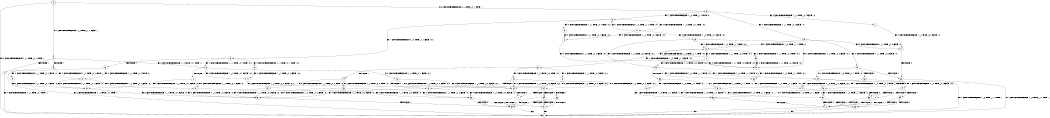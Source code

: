 digraph BCG {
size = "7, 10.5";
center = TRUE;
node [shape = circle];
0 [peripheries = 2];
0 -> 1 [label = "EX !0 !ATOMIC_EXCH_BRANCH (1, +1, TRUE, +0, 1, TRUE) !::"];
0 -> 2 [label = "EX !1 !ATOMIC_EXCH_BRANCH (1, +0, TRUE, +1, 1, FALSE) !::"];
0 -> 3 [label = "EX !0 !ATOMIC_EXCH_BRANCH (1, +1, TRUE, +0, 1, TRUE) !::"];
2 -> 4 [label = "TERMINATE !1"];
2 -> 5 [label = "TERMINATE !1"];
2 -> 6 [label = "EX !0 !ATOMIC_EXCH_BRANCH (1, +1, TRUE, +0, 1, TRUE) !:1:"];
3 -> 7 [label = "EX !0 !ATOMIC_EXCH_BRANCH (1, +1, TRUE, +0, 1, FALSE) !:0:"];
3 -> 8 [label = "EX !1 !ATOMIC_EXCH_BRANCH (1, +0, TRUE, +1, 1, TRUE) !:0:"];
3 -> 9 [label = "EX !0 !ATOMIC_EXCH_BRANCH (1, +1, TRUE, +0, 1, FALSE) !:0:"];
4 -> 1 [label = "EX !0 !ATOMIC_EXCH_BRANCH (1, +1, TRUE, +0, 1, TRUE) !::"];
5 -> 1 [label = "EX !0 !ATOMIC_EXCH_BRANCH (1, +1, TRUE, +0, 1, TRUE) !::"];
5 -> 10 [label = "EX !0 !ATOMIC_EXCH_BRANCH (1, +1, TRUE, +0, 1, TRUE) !::"];
6 -> 11 [label = "EX !0 !ATOMIC_EXCH_BRANCH (1, +1, TRUE, +0, 1, FALSE) !:0:1:"];
6 -> 12 [label = "TERMINATE !1"];
6 -> 13 [label = "EX !0 !ATOMIC_EXCH_BRANCH (1, +1, TRUE, +0, 1, FALSE) !:0:1:"];
7 -> 14 [label = "EX !0 !ATOMIC_EXCH_BRANCH (1, +1, TRUE, +0, 2, FALSE) !:0:"];
8 -> 15 [label = "EX !0 !ATOMIC_EXCH_BRANCH (1, +1, TRUE, +0, 1, TRUE) !:0:1:"];
8 -> 16 [label = "EX !1 !ATOMIC_EXCH_BRANCH (1, +0, TRUE, +1, 1, FALSE) !:0:1:"];
8 -> 17 [label = "EX !0 !ATOMIC_EXCH_BRANCH (1, +1, TRUE, +0, 1, TRUE) !:0:1:"];
9 -> 14 [label = "EX !0 !ATOMIC_EXCH_BRANCH (1, +1, TRUE, +0, 2, FALSE) !:0:"];
9 -> 18 [label = "EX !1 !ATOMIC_EXCH_BRANCH (1, +0, TRUE, +1, 1, TRUE) !:0:"];
9 -> 19 [label = "EX !0 !ATOMIC_EXCH_BRANCH (1, +1, TRUE, +0, 2, FALSE) !:0:"];
10 -> 20 [label = "EX !0 !ATOMIC_EXCH_BRANCH (1, +1, TRUE, +0, 1, FALSE) !:0:"];
10 -> 21 [label = "EX !0 !ATOMIC_EXCH_BRANCH (1, +1, TRUE, +0, 1, FALSE) !:0:"];
11 -> 22 [label = "EX !0 !ATOMIC_EXCH_BRANCH (1, +1, TRUE, +0, 2, FALSE) !:0:1:"];
12 -> 20 [label = "EX !0 !ATOMIC_EXCH_BRANCH (1, +1, TRUE, +0, 1, FALSE) !:0:"];
12 -> 21 [label = "EX !0 !ATOMIC_EXCH_BRANCH (1, +1, TRUE, +0, 1, FALSE) !:0:"];
13 -> 22 [label = "EX !0 !ATOMIC_EXCH_BRANCH (1, +1, TRUE, +0, 2, FALSE) !:0:1:"];
13 -> 23 [label = "TERMINATE !1"];
13 -> 24 [label = "EX !0 !ATOMIC_EXCH_BRANCH (1, +1, TRUE, +0, 2, FALSE) !:0:1:"];
14 -> 25 [label = "TERMINATE !0"];
15 -> 26 [label = "EX !0 !ATOMIC_EXCH_BRANCH (1, +1, TRUE, +0, 1, FALSE) !:0:1:"];
16 -> 27 [label = "EX !0 !ATOMIC_EXCH_BRANCH (1, +1, TRUE, +0, 1, TRUE) !:0:1:"];
16 -> 28 [label = "TERMINATE !1"];
16 -> 6 [label = "EX !0 !ATOMIC_EXCH_BRANCH (1, +1, TRUE, +0, 1, TRUE) !:0:1:"];
17 -> 26 [label = "EX !0 !ATOMIC_EXCH_BRANCH (1, +1, TRUE, +0, 1, FALSE) !:0:1:"];
17 -> 8 [label = "EX !1 !ATOMIC_EXCH_BRANCH (1, +0, TRUE, +1, 1, TRUE) !:0:1:"];
17 -> 29 [label = "EX !0 !ATOMIC_EXCH_BRANCH (1, +1, TRUE, +0, 1, FALSE) !:0:1:"];
18 -> 30 [label = "EX !0 !ATOMIC_EXCH_BRANCH (1, +1, TRUE, +0, 2, TRUE) !:0:1:"];
18 -> 31 [label = "EX !1 !ATOMIC_EXCH_BRANCH (1, +0, TRUE, +1, 1, FALSE) !:0:1:"];
18 -> 32 [label = "EX !0 !ATOMIC_EXCH_BRANCH (1, +1, TRUE, +0, 2, TRUE) !:0:1:"];
19 -> 25 [label = "TERMINATE !0"];
19 -> 33 [label = "TERMINATE !0"];
19 -> 34 [label = "EX !1 !ATOMIC_EXCH_BRANCH (1, +0, TRUE, +1, 1, TRUE) !:0:"];
20 -> 35 [label = "EX !0 !ATOMIC_EXCH_BRANCH (1, +1, TRUE, +0, 2, FALSE) !:0:"];
21 -> 35 [label = "EX !0 !ATOMIC_EXCH_BRANCH (1, +1, TRUE, +0, 2, FALSE) !:0:"];
21 -> 36 [label = "EX !0 !ATOMIC_EXCH_BRANCH (1, +1, TRUE, +0, 2, FALSE) !:0:"];
22 -> 37 [label = "TERMINATE !0"];
23 -> 35 [label = "EX !0 !ATOMIC_EXCH_BRANCH (1, +1, TRUE, +0, 2, FALSE) !:0:"];
23 -> 36 [label = "EX !0 !ATOMIC_EXCH_BRANCH (1, +1, TRUE, +0, 2, FALSE) !:0:"];
24 -> 37 [label = "TERMINATE !0"];
24 -> 38 [label = "TERMINATE !1"];
24 -> 39 [label = "TERMINATE !0"];
25 -> 1 [label = "EX !1 !ATOMIC_EXCH_BRANCH (1, +0, TRUE, +1, 1, TRUE) !::"];
26 -> 40 [label = "EX !0 !ATOMIC_EXCH_BRANCH (1, +1, TRUE, +0, 2, FALSE) !:0:1:"];
27 -> 11 [label = "EX !0 !ATOMIC_EXCH_BRANCH (1, +1, TRUE, +0, 1, FALSE) !:0:1:"];
28 -> 41 [label = "EX !0 !ATOMIC_EXCH_BRANCH (1, +1, TRUE, +0, 1, TRUE) !:0:"];
28 -> 10 [label = "EX !0 !ATOMIC_EXCH_BRANCH (1, +1, TRUE, +0, 1, TRUE) !:0:"];
29 -> 40 [label = "EX !0 !ATOMIC_EXCH_BRANCH (1, +1, TRUE, +0, 2, FALSE) !:0:1:"];
29 -> 18 [label = "EX !1 !ATOMIC_EXCH_BRANCH (1, +0, TRUE, +1, 1, TRUE) !:0:1:"];
29 -> 42 [label = "EX !0 !ATOMIC_EXCH_BRANCH (1, +1, TRUE, +0, 2, FALSE) !:0:1:"];
30 -> 40 [label = "EX !0 !ATOMIC_EXCH_BRANCH (1, +1, TRUE, +0, 2, FALSE) !:0:1:"];
31 -> 43 [label = "EX !0 !ATOMIC_EXCH_BRANCH (1, +1, TRUE, +0, 2, TRUE) !:0:1:"];
31 -> 44 [label = "TERMINATE !1"];
31 -> 45 [label = "EX !0 !ATOMIC_EXCH_BRANCH (1, +1, TRUE, +0, 2, TRUE) !:0:1:"];
32 -> 40 [label = "EX !0 !ATOMIC_EXCH_BRANCH (1, +1, TRUE, +0, 2, FALSE) !:0:1:"];
32 -> 18 [label = "EX !1 !ATOMIC_EXCH_BRANCH (1, +0, TRUE, +1, 1, TRUE) !:0:1:"];
32 -> 42 [label = "EX !0 !ATOMIC_EXCH_BRANCH (1, +1, TRUE, +0, 2, FALSE) !:0:1:"];
33 -> 1 [label = "EX !1 !ATOMIC_EXCH_BRANCH (1, +0, TRUE, +1, 1, TRUE) !::"];
33 -> 46 [label = "EX !1 !ATOMIC_EXCH_BRANCH (1, +0, TRUE, +1, 1, TRUE) !::"];
34 -> 47 [label = "EX !1 !ATOMIC_EXCH_BRANCH (1, +0, TRUE, +1, 1, FALSE) !:0:1:"];
34 -> 48 [label = "TERMINATE !0"];
34 -> 49 [label = "EX !1 !ATOMIC_EXCH_BRANCH (1, +0, TRUE, +1, 1, FALSE) !:0:1:"];
35 -> 50 [label = "TERMINATE !0"];
36 -> 50 [label = "TERMINATE !0"];
36 -> 51 [label = "TERMINATE !0"];
37 -> 50 [label = "TERMINATE !1"];
38 -> 50 [label = "TERMINATE !0"];
38 -> 51 [label = "TERMINATE !0"];
39 -> 50 [label = "TERMINATE !1"];
39 -> 51 [label = "TERMINATE !1"];
40 -> 52 [label = "EX !1 !ATOMIC_EXCH_BRANCH (1, +0, TRUE, +1, 1, TRUE) !:0:1:"];
41 -> 20 [label = "EX !0 !ATOMIC_EXCH_BRANCH (1, +1, TRUE, +0, 1, FALSE) !:0:"];
42 -> 52 [label = "EX !1 !ATOMIC_EXCH_BRANCH (1, +0, TRUE, +1, 1, TRUE) !:0:1:"];
42 -> 53 [label = "TERMINATE !0"];
42 -> 34 [label = "EX !1 !ATOMIC_EXCH_BRANCH (1, +0, TRUE, +1, 1, TRUE) !:0:1:"];
43 -> 22 [label = "EX !0 !ATOMIC_EXCH_BRANCH (1, +1, TRUE, +0, 2, FALSE) !:0:1:"];
44 -> 54 [label = "EX !0 !ATOMIC_EXCH_BRANCH (1, +1, TRUE, +0, 2, TRUE) !:0:"];
44 -> 55 [label = "EX !0 !ATOMIC_EXCH_BRANCH (1, +1, TRUE, +0, 2, TRUE) !:0:"];
45 -> 22 [label = "EX !0 !ATOMIC_EXCH_BRANCH (1, +1, TRUE, +0, 2, FALSE) !:0:1:"];
45 -> 23 [label = "TERMINATE !1"];
45 -> 24 [label = "EX !0 !ATOMIC_EXCH_BRANCH (1, +1, TRUE, +0, 2, FALSE) !:0:1:"];
46 -> 56 [label = "EX !1 !ATOMIC_EXCH_BRANCH (1, +0, TRUE, +1, 1, FALSE) !:1:"];
46 -> 57 [label = "EX !1 !ATOMIC_EXCH_BRANCH (1, +0, TRUE, +1, 1, FALSE) !:1:"];
47 -> 58 [label = "TERMINATE !0"];
48 -> 56 [label = "EX !1 !ATOMIC_EXCH_BRANCH (1, +0, TRUE, +1, 1, FALSE) !:1:"];
48 -> 57 [label = "EX !1 !ATOMIC_EXCH_BRANCH (1, +0, TRUE, +1, 1, FALSE) !:1:"];
49 -> 58 [label = "TERMINATE !0"];
49 -> 59 [label = "TERMINATE !1"];
49 -> 60 [label = "TERMINATE !0"];
50 -> 1 [label = "exit"];
51 -> 1 [label = "exit"];
52 -> 47 [label = "EX !1 !ATOMIC_EXCH_BRANCH (1, +0, TRUE, +1, 1, FALSE) !:0:1:"];
53 -> 61 [label = "EX !1 !ATOMIC_EXCH_BRANCH (1, +0, TRUE, +1, 1, TRUE) !:1:"];
53 -> 46 [label = "EX !1 !ATOMIC_EXCH_BRANCH (1, +0, TRUE, +1, 1, TRUE) !:1:"];
54 -> 35 [label = "EX !0 !ATOMIC_EXCH_BRANCH (1, +1, TRUE, +0, 2, FALSE) !:0:"];
55 -> 35 [label = "EX !0 !ATOMIC_EXCH_BRANCH (1, +1, TRUE, +0, 2, FALSE) !:0:"];
55 -> 36 [label = "EX !0 !ATOMIC_EXCH_BRANCH (1, +1, TRUE, +0, 2, FALSE) !:0:"];
56 -> 62 [label = "TERMINATE !1"];
57 -> 62 [label = "TERMINATE !1"];
57 -> 63 [label = "TERMINATE !1"];
58 -> 62 [label = "TERMINATE !1"];
59 -> 62 [label = "TERMINATE !0"];
59 -> 63 [label = "TERMINATE !0"];
60 -> 62 [label = "TERMINATE !1"];
60 -> 63 [label = "TERMINATE !1"];
61 -> 56 [label = "EX !1 !ATOMIC_EXCH_BRANCH (1, +0, TRUE, +1, 1, FALSE) !:1:"];
62 -> 1 [label = "exit"];
63 -> 1 [label = "exit"];
}
